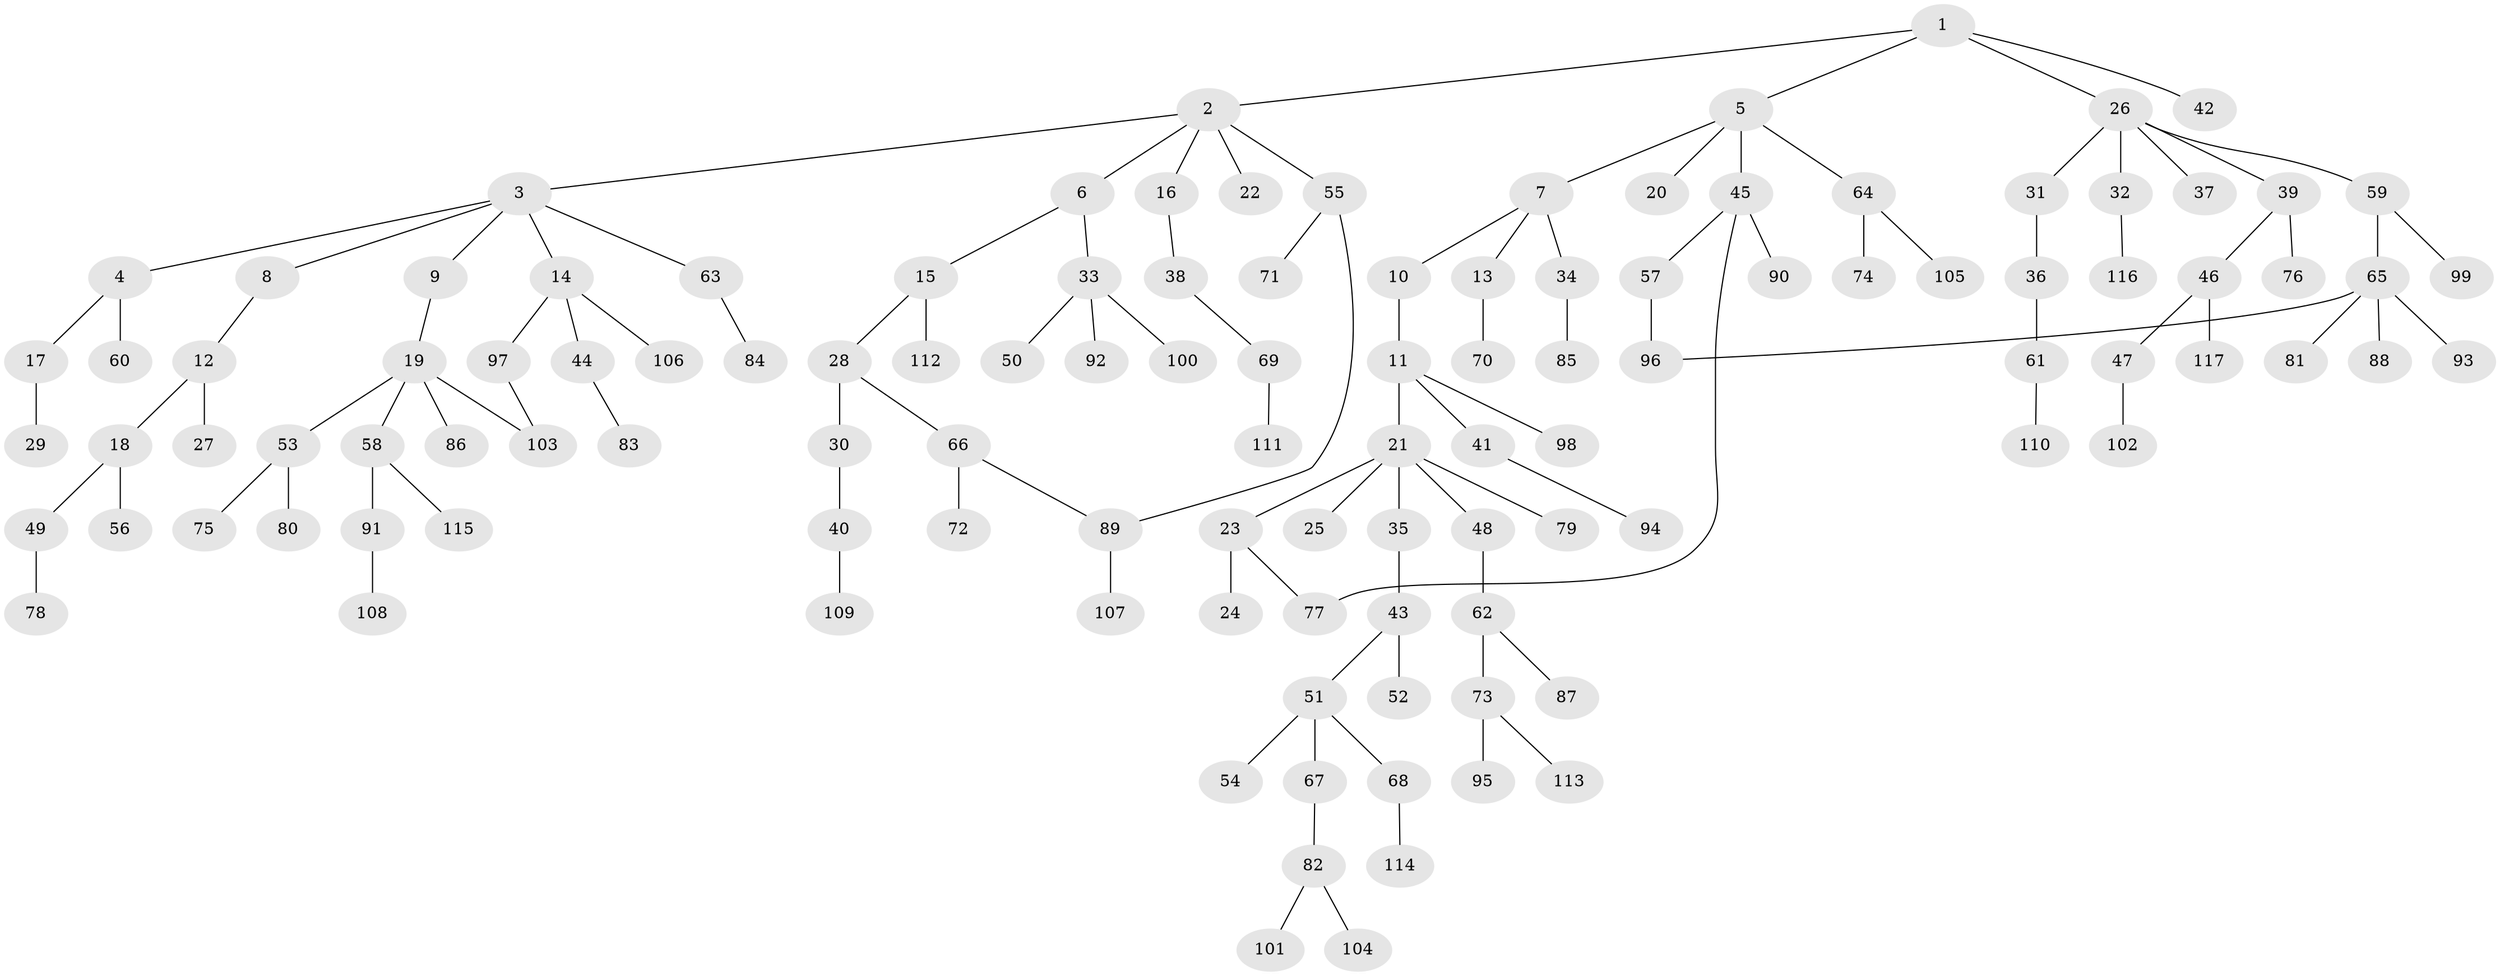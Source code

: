 // Generated by graph-tools (version 1.1) at 2025/10/02/27/25 16:10:51]
// undirected, 117 vertices, 120 edges
graph export_dot {
graph [start="1"]
  node [color=gray90,style=filled];
  1;
  2;
  3;
  4;
  5;
  6;
  7;
  8;
  9;
  10;
  11;
  12;
  13;
  14;
  15;
  16;
  17;
  18;
  19;
  20;
  21;
  22;
  23;
  24;
  25;
  26;
  27;
  28;
  29;
  30;
  31;
  32;
  33;
  34;
  35;
  36;
  37;
  38;
  39;
  40;
  41;
  42;
  43;
  44;
  45;
  46;
  47;
  48;
  49;
  50;
  51;
  52;
  53;
  54;
  55;
  56;
  57;
  58;
  59;
  60;
  61;
  62;
  63;
  64;
  65;
  66;
  67;
  68;
  69;
  70;
  71;
  72;
  73;
  74;
  75;
  76;
  77;
  78;
  79;
  80;
  81;
  82;
  83;
  84;
  85;
  86;
  87;
  88;
  89;
  90;
  91;
  92;
  93;
  94;
  95;
  96;
  97;
  98;
  99;
  100;
  101;
  102;
  103;
  104;
  105;
  106;
  107;
  108;
  109;
  110;
  111;
  112;
  113;
  114;
  115;
  116;
  117;
  1 -- 2;
  1 -- 5;
  1 -- 26;
  1 -- 42;
  2 -- 3;
  2 -- 6;
  2 -- 16;
  2 -- 22;
  2 -- 55;
  3 -- 4;
  3 -- 8;
  3 -- 9;
  3 -- 14;
  3 -- 63;
  4 -- 17;
  4 -- 60;
  5 -- 7;
  5 -- 20;
  5 -- 45;
  5 -- 64;
  6 -- 15;
  6 -- 33;
  7 -- 10;
  7 -- 13;
  7 -- 34;
  8 -- 12;
  9 -- 19;
  10 -- 11;
  11 -- 21;
  11 -- 41;
  11 -- 98;
  12 -- 18;
  12 -- 27;
  13 -- 70;
  14 -- 44;
  14 -- 97;
  14 -- 106;
  15 -- 28;
  15 -- 112;
  16 -- 38;
  17 -- 29;
  18 -- 49;
  18 -- 56;
  19 -- 53;
  19 -- 58;
  19 -- 86;
  19 -- 103;
  21 -- 23;
  21 -- 25;
  21 -- 35;
  21 -- 48;
  21 -- 79;
  23 -- 24;
  23 -- 77;
  26 -- 31;
  26 -- 32;
  26 -- 37;
  26 -- 39;
  26 -- 59;
  28 -- 30;
  28 -- 66;
  30 -- 40;
  31 -- 36;
  32 -- 116;
  33 -- 50;
  33 -- 92;
  33 -- 100;
  34 -- 85;
  35 -- 43;
  36 -- 61;
  38 -- 69;
  39 -- 46;
  39 -- 76;
  40 -- 109;
  41 -- 94;
  43 -- 51;
  43 -- 52;
  44 -- 83;
  45 -- 57;
  45 -- 90;
  45 -- 77;
  46 -- 47;
  46 -- 117;
  47 -- 102;
  48 -- 62;
  49 -- 78;
  51 -- 54;
  51 -- 67;
  51 -- 68;
  53 -- 75;
  53 -- 80;
  55 -- 71;
  55 -- 89;
  57 -- 96;
  58 -- 91;
  58 -- 115;
  59 -- 65;
  59 -- 99;
  61 -- 110;
  62 -- 73;
  62 -- 87;
  63 -- 84;
  64 -- 74;
  64 -- 105;
  65 -- 81;
  65 -- 88;
  65 -- 93;
  65 -- 96;
  66 -- 72;
  66 -- 89;
  67 -- 82;
  68 -- 114;
  69 -- 111;
  73 -- 95;
  73 -- 113;
  82 -- 101;
  82 -- 104;
  89 -- 107;
  91 -- 108;
  97 -- 103;
}
